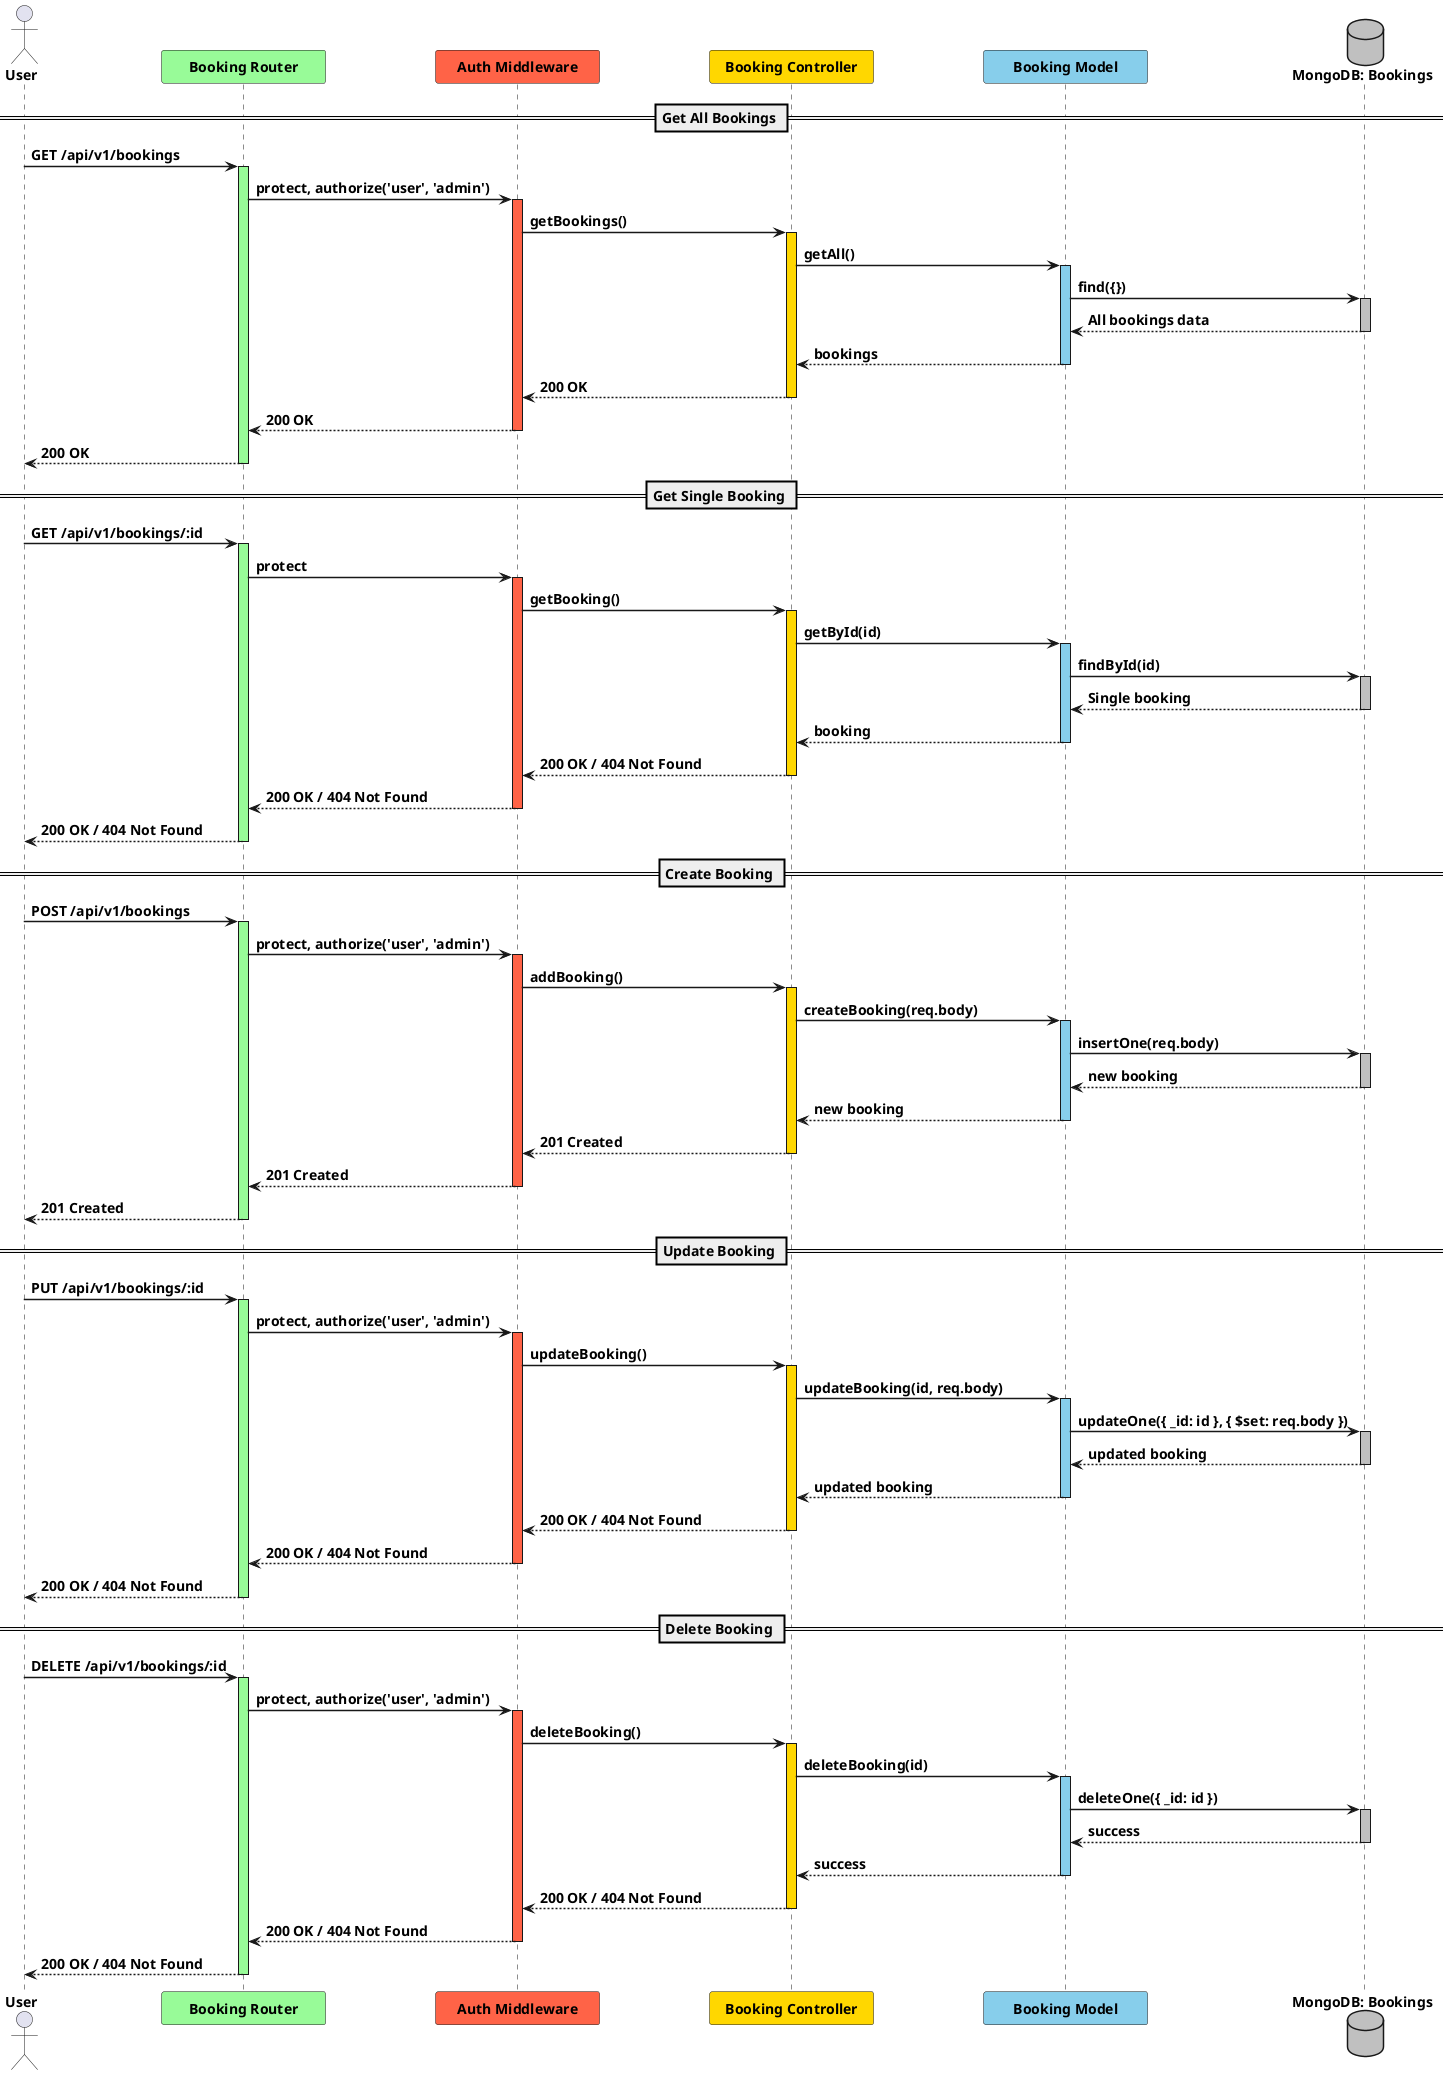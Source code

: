 @startuml BookingAPI

skinparam {
    defaultFontName Arial
    defaultFontSize 14
    shadowing false
    componentStyle uml2
    MinClassWidth 150
    ParticipantPadding 50
    ArrowThickness 1.5
}

actor "**User**" as User
participant "**Booking Router**" as BR     #98FB98
participant "**Auth Middleware**" as AM   #FF6347
participant "**Booking Controller**" as BC #FFD700
participant "**Booking Model**" as BM       #87CEEB
database "**MongoDB: Bookings**" as DB #C0C0C0

== Get All Bookings ==
User -> BR : **GET /api/v1/bookings**
activate BR #98FB98
BR -> AM : **protect, authorize('user', 'admin')**
activate AM #FF6347
AM -> BC : **getBookings()**
activate BC #FFD700
BC -> BM : **getAll()**
activate BM #87CEEB
BM -> DB : **find({})**
activate DB #C0C0C0
DB --> BM : **All bookings data**
deactivate DB
BM --> BC : **bookings**
deactivate BM
BC --> AM : **200 OK**
deactivate BC
AM --> BR : **200 OK**
deactivate AM
BR --> User : **200 OK**
deactivate BR

== Get Single Booking ==
User -> BR : **GET /api/v1/bookings/:id**
activate BR #98FB98
BR -> AM : **protect**
activate AM #FF6347
AM -> BC : **getBooking()**
activate BC #FFD700
BC -> BM : **getById(id)**
activate BM #87CEEB
BM -> DB : **findById(id)**
activate DB #C0C0C0
DB --> BM : **Single booking**
deactivate DB
BM --> BC : **booking**
deactivate BM
BC --> AM : **200 OK / 404 Not Found**
deactivate BC
AM --> BR : **200 OK / 404 Not Found**
deactivate AM
BR --> User : **200 OK / 404 Not Found**
deactivate BR

== Create Booking ==
User -> BR : **POST /api/v1/bookings**
activate BR #98FB98
BR -> AM : **protect, authorize('user', 'admin')**
activate AM #FF6347
AM -> BC : **addBooking()**
activate BC #FFD700
BC -> BM : **createBooking(req.body)**
activate BM #87CEEB
BM -> DB : **insertOne(req.body)**
activate DB #C0C0C0
DB --> BM : **new booking**
deactivate DB
BM --> BC : **new booking**
deactivate BM
BC --> AM : **201 Created**
deactivate BC
AM --> BR : **201 Created**
deactivate AM
BR --> User : **201 Created**
deactivate BR

== Update Booking ==
User -> BR : **PUT /api/v1/bookings/:id**
activate BR #98FB98
BR -> AM : **protect, authorize('user', 'admin')**
activate AM #FF6347
AM -> BC : **updateBooking()**
activate BC #FFD700
BC -> BM : **updateBooking(id, req.body)**
activate BM #87CEEB
BM -> DB : **updateOne({ _id: id }, { $set: req.body })**
activate DB #C0C0C0
DB --> BM : **updated booking**
deactivate DB
BM --> BC : **updated booking**
deactivate BM
BC --> AM : **200 OK / 404 Not Found**
deactivate BC
AM --> BR : **200 OK / 404 Not Found**
deactivate AM
BR --> User : **200 OK / 404 Not Found**
deactivate BR

== Delete Booking ==
User -> BR : **DELETE /api/v1/bookings/:id**
activate BR #98FB98
BR -> AM : **protect, authorize('user', 'admin')**
activate AM #FF6347
AM -> BC : **deleteBooking()**
activate BC #FFD700
BC -> BM : **deleteBooking(id)**
activate BM #87CEEB
BM -> DB : **deleteOne({ _id: id })**
activate DB #C0C0C0
DB --> BM : **success**
deactivate DB
BM --> BC : **success**
deactivate BM
BC --> AM : **200 OK / 404 Not Found**
deactivate BC
AM --> BR : **200 OK / 404 Not Found**
deactivate AM
BR --> User : **200 OK / 404 Not Found**
deactivate BR

@enduml

